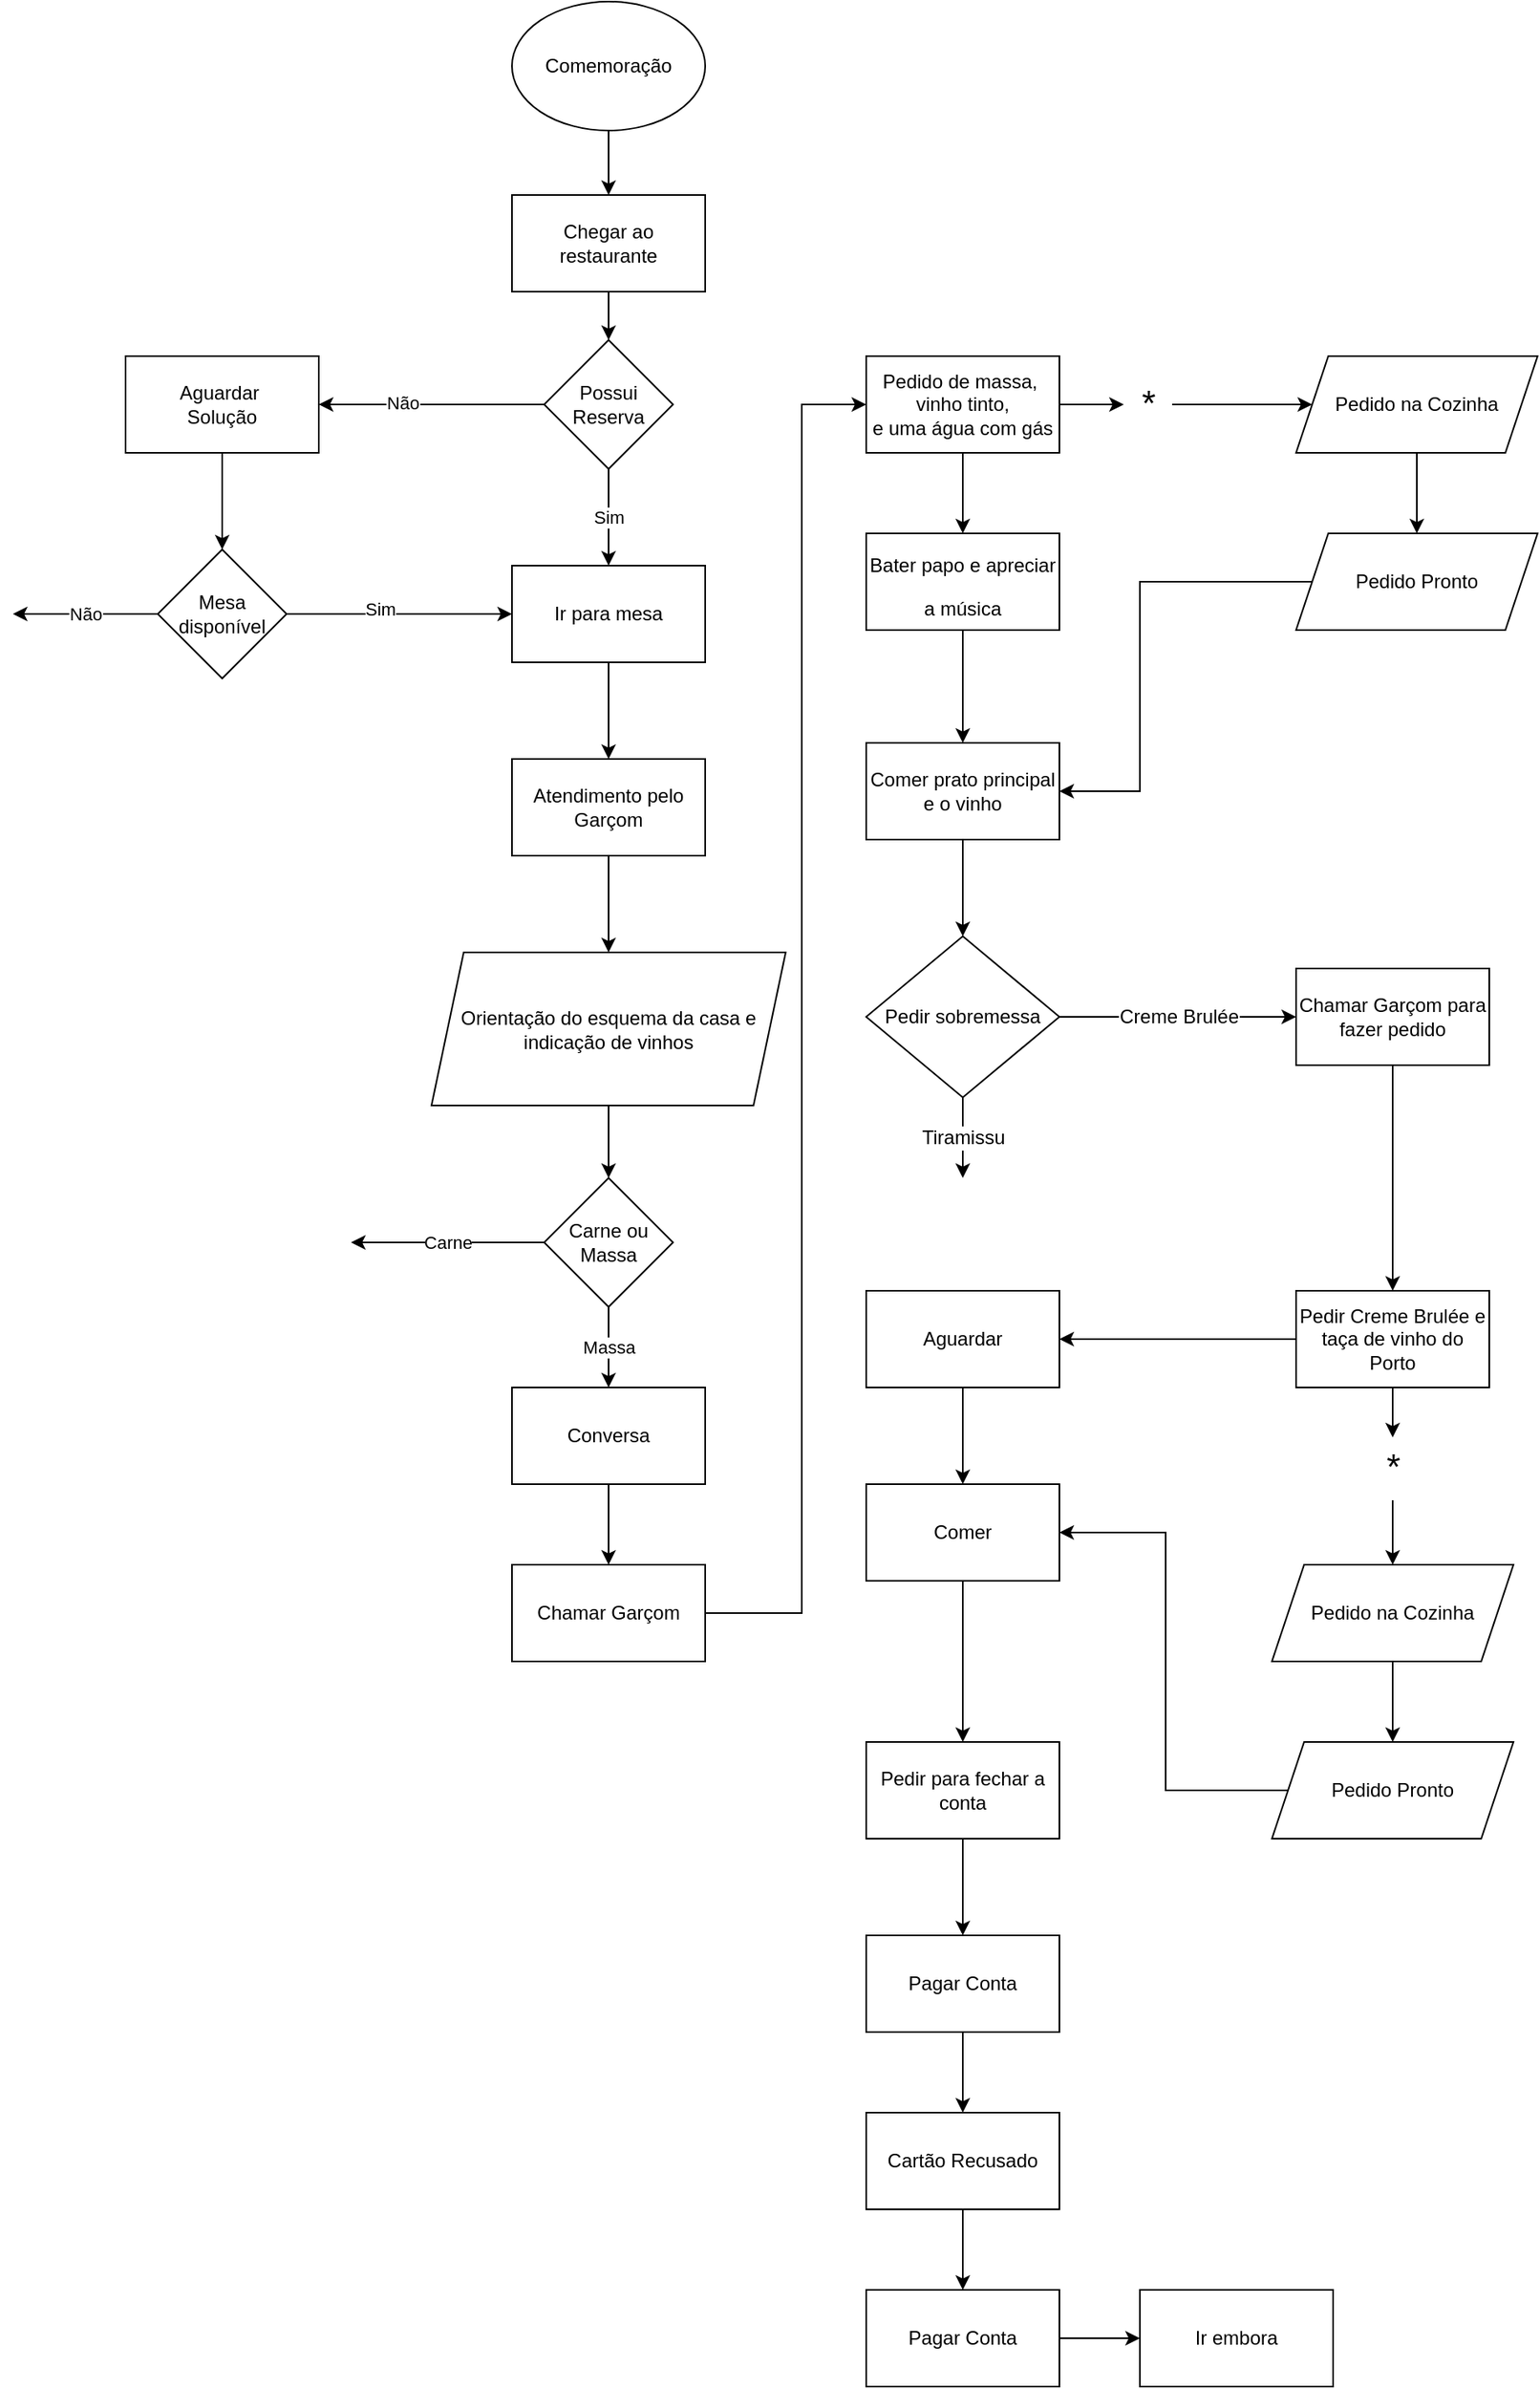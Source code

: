 <mxfile version="20.2.8" type="github">
  <diagram id="CsDq84LYK3NPVZI5AL57" name="Página-1">
    <mxGraphModel dx="1718" dy="662" grid="1" gridSize="10" guides="1" tooltips="1" connect="1" arrows="1" fold="1" page="1" pageScale="1" pageWidth="827" pageHeight="1169" math="0" shadow="0">
      <root>
        <mxCell id="0" />
        <mxCell id="1" parent="0" />
        <mxCell id="h2VD8IaXCJRkYgahIwb_-3" style="edgeStyle=orthogonalEdgeStyle;rounded=0;orthogonalLoop=1;jettySize=auto;html=1;exitX=0.5;exitY=1;exitDx=0;exitDy=0;entryX=0.5;entryY=0;entryDx=0;entryDy=0;" edge="1" parent="1" source="h2VD8IaXCJRkYgahIwb_-1" target="h2VD8IaXCJRkYgahIwb_-2">
          <mxGeometry relative="1" as="geometry" />
        </mxCell>
        <mxCell id="h2VD8IaXCJRkYgahIwb_-1" value="Comemoração" style="ellipse;whiteSpace=wrap;html=1;" vertex="1" parent="1">
          <mxGeometry x="340" y="10" width="120" height="80" as="geometry" />
        </mxCell>
        <mxCell id="h2VD8IaXCJRkYgahIwb_-5" style="edgeStyle=orthogonalEdgeStyle;rounded=0;orthogonalLoop=1;jettySize=auto;html=1;exitX=0.5;exitY=1;exitDx=0;exitDy=0;entryX=0.5;entryY=0;entryDx=0;entryDy=0;" edge="1" parent="1" source="h2VD8IaXCJRkYgahIwb_-2" target="h2VD8IaXCJRkYgahIwb_-4">
          <mxGeometry relative="1" as="geometry" />
        </mxCell>
        <mxCell id="h2VD8IaXCJRkYgahIwb_-2" value="Chegar ao restaurante" style="rounded=0;whiteSpace=wrap;html=1;" vertex="1" parent="1">
          <mxGeometry x="340" y="130" width="120" height="60" as="geometry" />
        </mxCell>
        <mxCell id="h2VD8IaXCJRkYgahIwb_-10" style="edgeStyle=orthogonalEdgeStyle;rounded=0;orthogonalLoop=1;jettySize=auto;html=1;exitX=0;exitY=0.5;exitDx=0;exitDy=0;entryX=1;entryY=0.5;entryDx=0;entryDy=0;" edge="1" parent="1" source="h2VD8IaXCJRkYgahIwb_-4" target="h2VD8IaXCJRkYgahIwb_-7">
          <mxGeometry relative="1" as="geometry" />
        </mxCell>
        <mxCell id="h2VD8IaXCJRkYgahIwb_-11" value="Não" style="edgeLabel;html=1;align=center;verticalAlign=middle;resizable=0;points=[];" vertex="1" connectable="0" parent="h2VD8IaXCJRkYgahIwb_-10">
          <mxGeometry x="0.257" y="-1" relative="1" as="geometry">
            <mxPoint as="offset" />
          </mxGeometry>
        </mxCell>
        <mxCell id="h2VD8IaXCJRkYgahIwb_-12" value="Sim" style="edgeStyle=orthogonalEdgeStyle;rounded=0;orthogonalLoop=1;jettySize=auto;html=1;exitX=0.5;exitY=1;exitDx=0;exitDy=0;entryX=0.5;entryY=0;entryDx=0;entryDy=0;" edge="1" parent="1" source="h2VD8IaXCJRkYgahIwb_-4" target="h2VD8IaXCJRkYgahIwb_-9">
          <mxGeometry relative="1" as="geometry" />
        </mxCell>
        <mxCell id="h2VD8IaXCJRkYgahIwb_-4" value="Possui&lt;br&gt;Reserva" style="rhombus;whiteSpace=wrap;html=1;" vertex="1" parent="1">
          <mxGeometry x="360" y="220" width="80" height="80" as="geometry" />
        </mxCell>
        <mxCell id="h2VD8IaXCJRkYgahIwb_-13" style="edgeStyle=orthogonalEdgeStyle;rounded=0;orthogonalLoop=1;jettySize=auto;html=1;exitX=0.5;exitY=1;exitDx=0;exitDy=0;entryX=0.5;entryY=0;entryDx=0;entryDy=0;" edge="1" parent="1" source="h2VD8IaXCJRkYgahIwb_-7" target="h2VD8IaXCJRkYgahIwb_-8">
          <mxGeometry relative="1" as="geometry" />
        </mxCell>
        <mxCell id="h2VD8IaXCJRkYgahIwb_-7" value="Aguardar&amp;nbsp;&lt;br&gt;Solução" style="rounded=0;whiteSpace=wrap;html=1;" vertex="1" parent="1">
          <mxGeometry x="100" y="230" width="120" height="60" as="geometry" />
        </mxCell>
        <mxCell id="h2VD8IaXCJRkYgahIwb_-14" style="edgeStyle=orthogonalEdgeStyle;rounded=0;orthogonalLoop=1;jettySize=auto;html=1;exitX=1;exitY=0.5;exitDx=0;exitDy=0;entryX=0;entryY=0.5;entryDx=0;entryDy=0;" edge="1" parent="1" source="h2VD8IaXCJRkYgahIwb_-8" target="h2VD8IaXCJRkYgahIwb_-9">
          <mxGeometry relative="1" as="geometry" />
        </mxCell>
        <mxCell id="h2VD8IaXCJRkYgahIwb_-15" value="Sim" style="edgeLabel;html=1;align=center;verticalAlign=middle;resizable=0;points=[];" vertex="1" connectable="0" parent="h2VD8IaXCJRkYgahIwb_-14">
          <mxGeometry x="-0.171" y="3" relative="1" as="geometry">
            <mxPoint as="offset" />
          </mxGeometry>
        </mxCell>
        <mxCell id="h2VD8IaXCJRkYgahIwb_-24" value="Não" style="edgeStyle=orthogonalEdgeStyle;rounded=0;orthogonalLoop=1;jettySize=auto;html=1;exitX=0;exitY=0.5;exitDx=0;exitDy=0;" edge="1" parent="1" source="h2VD8IaXCJRkYgahIwb_-8">
          <mxGeometry relative="1" as="geometry">
            <mxPoint x="30" y="390" as="targetPoint" />
          </mxGeometry>
        </mxCell>
        <mxCell id="h2VD8IaXCJRkYgahIwb_-8" value="Mesa disponível" style="rhombus;whiteSpace=wrap;html=1;" vertex="1" parent="1">
          <mxGeometry x="120" y="350" width="80" height="80" as="geometry" />
        </mxCell>
        <mxCell id="h2VD8IaXCJRkYgahIwb_-18" style="edgeStyle=orthogonalEdgeStyle;rounded=0;orthogonalLoop=1;jettySize=auto;html=1;exitX=0.5;exitY=1;exitDx=0;exitDy=0;entryX=0.5;entryY=0;entryDx=0;entryDy=0;" edge="1" parent="1" source="h2VD8IaXCJRkYgahIwb_-9" target="h2VD8IaXCJRkYgahIwb_-17">
          <mxGeometry relative="1" as="geometry" />
        </mxCell>
        <mxCell id="h2VD8IaXCJRkYgahIwb_-9" value="Ir para mesa" style="rounded=0;whiteSpace=wrap;html=1;" vertex="1" parent="1">
          <mxGeometry x="340" y="360" width="120" height="60" as="geometry" />
        </mxCell>
        <mxCell id="h2VD8IaXCJRkYgahIwb_-20" style="edgeStyle=orthogonalEdgeStyle;rounded=0;orthogonalLoop=1;jettySize=auto;html=1;exitX=0.5;exitY=1;exitDx=0;exitDy=0;entryX=0.5;entryY=0;entryDx=0;entryDy=0;" edge="1" parent="1" source="h2VD8IaXCJRkYgahIwb_-17" target="h2VD8IaXCJRkYgahIwb_-19">
          <mxGeometry relative="1" as="geometry" />
        </mxCell>
        <mxCell id="h2VD8IaXCJRkYgahIwb_-17" value="Atendimento pelo Garçom" style="rounded=0;whiteSpace=wrap;html=1;" vertex="1" parent="1">
          <mxGeometry x="340" y="480" width="120" height="60" as="geometry" />
        </mxCell>
        <mxCell id="h2VD8IaXCJRkYgahIwb_-22" style="edgeStyle=orthogonalEdgeStyle;rounded=0;orthogonalLoop=1;jettySize=auto;html=1;exitX=0.5;exitY=1;exitDx=0;exitDy=0;entryX=0.5;entryY=0;entryDx=0;entryDy=0;" edge="1" parent="1" source="h2VD8IaXCJRkYgahIwb_-19" target="h2VD8IaXCJRkYgahIwb_-21">
          <mxGeometry relative="1" as="geometry" />
        </mxCell>
        <mxCell id="h2VD8IaXCJRkYgahIwb_-19" value="Orientação do esquema da casa e indicação de vinhos" style="shape=parallelogram;perimeter=parallelogramPerimeter;whiteSpace=wrap;html=1;fixedSize=1;" vertex="1" parent="1">
          <mxGeometry x="290" y="600" width="220" height="95" as="geometry" />
        </mxCell>
        <mxCell id="h2VD8IaXCJRkYgahIwb_-23" value="Carne" style="edgeStyle=orthogonalEdgeStyle;rounded=0;orthogonalLoop=1;jettySize=auto;html=1;exitX=0;exitY=0.5;exitDx=0;exitDy=0;" edge="1" parent="1" source="h2VD8IaXCJRkYgahIwb_-21">
          <mxGeometry relative="1" as="geometry">
            <mxPoint x="240" y="780" as="targetPoint" />
          </mxGeometry>
        </mxCell>
        <mxCell id="h2VD8IaXCJRkYgahIwb_-26" value="Massa" style="edgeStyle=orthogonalEdgeStyle;rounded=0;orthogonalLoop=1;jettySize=auto;html=1;exitX=0.5;exitY=1;exitDx=0;exitDy=0;entryX=0.5;entryY=0;entryDx=0;entryDy=0;" edge="1" parent="1" source="h2VD8IaXCJRkYgahIwb_-21" target="h2VD8IaXCJRkYgahIwb_-25">
          <mxGeometry relative="1" as="geometry" />
        </mxCell>
        <mxCell id="h2VD8IaXCJRkYgahIwb_-21" value="Carne ou Massa" style="rhombus;whiteSpace=wrap;html=1;" vertex="1" parent="1">
          <mxGeometry x="360" y="740" width="80" height="80" as="geometry" />
        </mxCell>
        <mxCell id="h2VD8IaXCJRkYgahIwb_-28" style="edgeStyle=orthogonalEdgeStyle;rounded=0;orthogonalLoop=1;jettySize=auto;html=1;exitX=0.5;exitY=1;exitDx=0;exitDy=0;entryX=0.5;entryY=0;entryDx=0;entryDy=0;" edge="1" parent="1" source="h2VD8IaXCJRkYgahIwb_-25" target="h2VD8IaXCJRkYgahIwb_-27">
          <mxGeometry relative="1" as="geometry" />
        </mxCell>
        <mxCell id="h2VD8IaXCJRkYgahIwb_-25" value="Conversa" style="rounded=0;whiteSpace=wrap;html=1;" vertex="1" parent="1">
          <mxGeometry x="340" y="870" width="120" height="60" as="geometry" />
        </mxCell>
        <mxCell id="h2VD8IaXCJRkYgahIwb_-30" style="edgeStyle=orthogonalEdgeStyle;rounded=0;orthogonalLoop=1;jettySize=auto;html=1;exitX=1;exitY=0.5;exitDx=0;exitDy=0;entryX=0;entryY=0.5;entryDx=0;entryDy=0;" edge="1" parent="1" source="h2VD8IaXCJRkYgahIwb_-27" target="h2VD8IaXCJRkYgahIwb_-29">
          <mxGeometry relative="1" as="geometry">
            <Array as="points">
              <mxPoint x="520" y="1010" />
              <mxPoint x="520" y="260" />
            </Array>
          </mxGeometry>
        </mxCell>
        <mxCell id="h2VD8IaXCJRkYgahIwb_-27" value="Chamar Garçom" style="rounded=0;whiteSpace=wrap;html=1;" vertex="1" parent="1">
          <mxGeometry x="340" y="980" width="120" height="60" as="geometry" />
        </mxCell>
        <mxCell id="h2VD8IaXCJRkYgahIwb_-34" style="edgeStyle=orthogonalEdgeStyle;rounded=0;orthogonalLoop=1;jettySize=auto;html=1;exitX=1;exitY=0.5;exitDx=0;exitDy=0;" edge="1" parent="1" source="h2VD8IaXCJRkYgahIwb_-29" target="h2VD8IaXCJRkYgahIwb_-33">
          <mxGeometry relative="1" as="geometry" />
        </mxCell>
        <mxCell id="h2VD8IaXCJRkYgahIwb_-40" style="edgeStyle=orthogonalEdgeStyle;rounded=0;orthogonalLoop=1;jettySize=auto;html=1;exitX=0.5;exitY=1;exitDx=0;exitDy=0;entryX=0.5;entryY=0;entryDx=0;entryDy=0;fontSize=12;" edge="1" parent="1" source="h2VD8IaXCJRkYgahIwb_-29" target="h2VD8IaXCJRkYgahIwb_-39">
          <mxGeometry relative="1" as="geometry" />
        </mxCell>
        <mxCell id="h2VD8IaXCJRkYgahIwb_-29" value="Pedido de massa,&amp;nbsp;&lt;br&gt;vinho tinto,&lt;br&gt;e uma água com gás" style="rounded=0;whiteSpace=wrap;html=1;" vertex="1" parent="1">
          <mxGeometry x="560" y="230" width="120" height="60" as="geometry" />
        </mxCell>
        <mxCell id="h2VD8IaXCJRkYgahIwb_-37" style="edgeStyle=orthogonalEdgeStyle;rounded=0;orthogonalLoop=1;jettySize=auto;html=1;exitX=0.5;exitY=1;exitDx=0;exitDy=0;entryX=0.5;entryY=0;entryDx=0;entryDy=0;fontSize=22;" edge="1" parent="1" source="h2VD8IaXCJRkYgahIwb_-31" target="h2VD8IaXCJRkYgahIwb_-36">
          <mxGeometry relative="1" as="geometry" />
        </mxCell>
        <mxCell id="h2VD8IaXCJRkYgahIwb_-31" value="Pedido na Cozinha" style="shape=parallelogram;perimeter=parallelogramPerimeter;whiteSpace=wrap;html=1;fixedSize=1;" vertex="1" parent="1">
          <mxGeometry x="827" y="230" width="150" height="60" as="geometry" />
        </mxCell>
        <mxCell id="h2VD8IaXCJRkYgahIwb_-35" style="edgeStyle=orthogonalEdgeStyle;rounded=0;orthogonalLoop=1;jettySize=auto;html=1;entryX=0;entryY=0.5;entryDx=0;entryDy=0;fontSize=22;" edge="1" parent="1" source="h2VD8IaXCJRkYgahIwb_-33" target="h2VD8IaXCJRkYgahIwb_-31">
          <mxGeometry relative="1" as="geometry" />
        </mxCell>
        <mxCell id="h2VD8IaXCJRkYgahIwb_-33" value="&lt;font style=&quot;font-size: 22px;&quot;&gt;*&lt;/font&gt;" style="text;html=1;align=center;verticalAlign=middle;resizable=0;points=[];autosize=1;strokeColor=none;fillColor=none;strokeWidth=13;" vertex="1" parent="1">
          <mxGeometry x="720" y="240" width="30" height="40" as="geometry" />
        </mxCell>
        <mxCell id="h2VD8IaXCJRkYgahIwb_-43" style="edgeStyle=orthogonalEdgeStyle;rounded=0;orthogonalLoop=1;jettySize=auto;html=1;entryX=1;entryY=0.5;entryDx=0;entryDy=0;fontSize=12;" edge="1" parent="1" source="h2VD8IaXCJRkYgahIwb_-36" target="h2VD8IaXCJRkYgahIwb_-42">
          <mxGeometry relative="1" as="geometry">
            <Array as="points">
              <mxPoint x="730" y="370" />
              <mxPoint x="730" y="500" />
            </Array>
          </mxGeometry>
        </mxCell>
        <mxCell id="h2VD8IaXCJRkYgahIwb_-36" value="Pedido Pronto" style="shape=parallelogram;perimeter=parallelogramPerimeter;whiteSpace=wrap;html=1;fixedSize=1;" vertex="1" parent="1">
          <mxGeometry x="827" y="340" width="150" height="60" as="geometry" />
        </mxCell>
        <mxCell id="h2VD8IaXCJRkYgahIwb_-44" style="edgeStyle=orthogonalEdgeStyle;rounded=0;orthogonalLoop=1;jettySize=auto;html=1;exitX=0.5;exitY=1;exitDx=0;exitDy=0;entryX=0.5;entryY=0;entryDx=0;entryDy=0;fontSize=12;" edge="1" parent="1" source="h2VD8IaXCJRkYgahIwb_-39" target="h2VD8IaXCJRkYgahIwb_-42">
          <mxGeometry relative="1" as="geometry" />
        </mxCell>
        <mxCell id="h2VD8IaXCJRkYgahIwb_-39" value="&lt;font style=&quot;font-size: 12px;&quot;&gt;Bater papo e apreciar a música&lt;/font&gt;" style="rounded=0;whiteSpace=wrap;html=1;strokeWidth=1;fontSize=22;" vertex="1" parent="1">
          <mxGeometry x="560" y="340" width="120" height="60" as="geometry" />
        </mxCell>
        <mxCell id="h2VD8IaXCJRkYgahIwb_-50" style="edgeStyle=orthogonalEdgeStyle;rounded=0;orthogonalLoop=1;jettySize=auto;html=1;exitX=0.5;exitY=1;exitDx=0;exitDy=0;entryX=0.5;entryY=0;entryDx=0;entryDy=0;fontSize=12;" edge="1" parent="1" source="h2VD8IaXCJRkYgahIwb_-42" target="h2VD8IaXCJRkYgahIwb_-45">
          <mxGeometry relative="1" as="geometry" />
        </mxCell>
        <mxCell id="h2VD8IaXCJRkYgahIwb_-42" value="Comer prato principal e o vinho" style="rounded=0;whiteSpace=wrap;html=1;strokeWidth=1;fontSize=12;" vertex="1" parent="1">
          <mxGeometry x="560" y="470" width="120" height="60" as="geometry" />
        </mxCell>
        <mxCell id="h2VD8IaXCJRkYgahIwb_-47" value="Tiramissu" style="edgeStyle=orthogonalEdgeStyle;rounded=0;orthogonalLoop=1;jettySize=auto;html=1;fontSize=12;" edge="1" parent="1" source="h2VD8IaXCJRkYgahIwb_-45">
          <mxGeometry relative="1" as="geometry">
            <mxPoint x="620" y="740" as="targetPoint" />
            <Array as="points">
              <mxPoint x="620" y="720" />
              <mxPoint x="620" y="720" />
            </Array>
          </mxGeometry>
        </mxCell>
        <mxCell id="h2VD8IaXCJRkYgahIwb_-49" value="Creme Brulée" style="edgeStyle=orthogonalEdgeStyle;rounded=0;orthogonalLoop=1;jettySize=auto;html=1;exitX=1;exitY=0.5;exitDx=0;exitDy=0;entryX=0;entryY=0.5;entryDx=0;entryDy=0;fontSize=12;" edge="1" parent="1" source="h2VD8IaXCJRkYgahIwb_-45" target="h2VD8IaXCJRkYgahIwb_-48">
          <mxGeometry relative="1" as="geometry" />
        </mxCell>
        <mxCell id="h2VD8IaXCJRkYgahIwb_-45" value="Pedir sobremessa" style="rhombus;whiteSpace=wrap;html=1;strokeWidth=1;fontSize=12;" vertex="1" parent="1">
          <mxGeometry x="560" y="590" width="120" height="100" as="geometry" />
        </mxCell>
        <mxCell id="h2VD8IaXCJRkYgahIwb_-52" style="edgeStyle=orthogonalEdgeStyle;rounded=0;orthogonalLoop=1;jettySize=auto;html=1;exitX=0.5;exitY=1;exitDx=0;exitDy=0;entryX=0.5;entryY=0;entryDx=0;entryDy=0;fontSize=12;" edge="1" parent="1" source="h2VD8IaXCJRkYgahIwb_-48" target="h2VD8IaXCJRkYgahIwb_-51">
          <mxGeometry relative="1" as="geometry" />
        </mxCell>
        <mxCell id="h2VD8IaXCJRkYgahIwb_-48" value="Chamar Garçom para fazer pedido" style="rounded=0;whiteSpace=wrap;html=1;strokeWidth=1;fontSize=12;" vertex="1" parent="1">
          <mxGeometry x="827" y="610" width="120" height="60" as="geometry" />
        </mxCell>
        <mxCell id="h2VD8IaXCJRkYgahIwb_-54" style="edgeStyle=orthogonalEdgeStyle;rounded=0;orthogonalLoop=1;jettySize=auto;html=1;exitX=0.5;exitY=1;exitDx=0;exitDy=0;entryX=0.5;entryY=0.025;entryDx=0;entryDy=0;entryPerimeter=0;fontSize=12;" edge="1" parent="1" source="h2VD8IaXCJRkYgahIwb_-51" target="h2VD8IaXCJRkYgahIwb_-53">
          <mxGeometry relative="1" as="geometry" />
        </mxCell>
        <mxCell id="h2VD8IaXCJRkYgahIwb_-60" style="edgeStyle=orthogonalEdgeStyle;rounded=0;orthogonalLoop=1;jettySize=auto;html=1;entryX=1;entryY=0.5;entryDx=0;entryDy=0;fontSize=12;" edge="1" parent="1" source="h2VD8IaXCJRkYgahIwb_-51" target="h2VD8IaXCJRkYgahIwb_-59">
          <mxGeometry relative="1" as="geometry" />
        </mxCell>
        <mxCell id="h2VD8IaXCJRkYgahIwb_-51" value="Pedir Creme Brulée e taça de vinho do Porto" style="rounded=0;whiteSpace=wrap;html=1;strokeWidth=1;fontSize=12;" vertex="1" parent="1">
          <mxGeometry x="827" y="810" width="120" height="60" as="geometry" />
        </mxCell>
        <mxCell id="h2VD8IaXCJRkYgahIwb_-58" style="edgeStyle=orthogonalEdgeStyle;rounded=0;orthogonalLoop=1;jettySize=auto;html=1;entryX=0.5;entryY=0;entryDx=0;entryDy=0;fontSize=12;" edge="1" parent="1" source="h2VD8IaXCJRkYgahIwb_-53" target="h2VD8IaXCJRkYgahIwb_-56">
          <mxGeometry relative="1" as="geometry" />
        </mxCell>
        <mxCell id="h2VD8IaXCJRkYgahIwb_-53" value="&lt;font style=&quot;font-size: 22px;&quot;&gt;*&lt;/font&gt;" style="text;html=1;align=center;verticalAlign=middle;resizable=0;points=[];autosize=1;strokeColor=none;fillColor=none;strokeWidth=13;" vertex="1" parent="1">
          <mxGeometry x="872" y="900" width="30" height="40" as="geometry" />
        </mxCell>
        <mxCell id="h2VD8IaXCJRkYgahIwb_-55" style="edgeStyle=orthogonalEdgeStyle;rounded=0;orthogonalLoop=1;jettySize=auto;html=1;exitX=0.5;exitY=1;exitDx=0;exitDy=0;entryX=0.5;entryY=0;entryDx=0;entryDy=0;fontSize=22;" edge="1" parent="1" source="h2VD8IaXCJRkYgahIwb_-56" target="h2VD8IaXCJRkYgahIwb_-57">
          <mxGeometry relative="1" as="geometry" />
        </mxCell>
        <mxCell id="h2VD8IaXCJRkYgahIwb_-56" value="Pedido na Cozinha" style="shape=parallelogram;perimeter=parallelogramPerimeter;whiteSpace=wrap;html=1;fixedSize=1;" vertex="1" parent="1">
          <mxGeometry x="812" y="980" width="150" height="60" as="geometry" />
        </mxCell>
        <mxCell id="h2VD8IaXCJRkYgahIwb_-63" style="edgeStyle=orthogonalEdgeStyle;rounded=0;orthogonalLoop=1;jettySize=auto;html=1;exitX=0;exitY=0.5;exitDx=0;exitDy=0;entryX=1;entryY=0.5;entryDx=0;entryDy=0;fontSize=12;" edge="1" parent="1" source="h2VD8IaXCJRkYgahIwb_-57" target="h2VD8IaXCJRkYgahIwb_-61">
          <mxGeometry relative="1" as="geometry" />
        </mxCell>
        <mxCell id="h2VD8IaXCJRkYgahIwb_-57" value="Pedido Pronto" style="shape=parallelogram;perimeter=parallelogramPerimeter;whiteSpace=wrap;html=1;fixedSize=1;" vertex="1" parent="1">
          <mxGeometry x="812" y="1090" width="150" height="60" as="geometry" />
        </mxCell>
        <mxCell id="h2VD8IaXCJRkYgahIwb_-62" style="edgeStyle=orthogonalEdgeStyle;rounded=0;orthogonalLoop=1;jettySize=auto;html=1;exitX=0.5;exitY=1;exitDx=0;exitDy=0;entryX=0.5;entryY=0;entryDx=0;entryDy=0;fontSize=12;" edge="1" parent="1" source="h2VD8IaXCJRkYgahIwb_-59" target="h2VD8IaXCJRkYgahIwb_-61">
          <mxGeometry relative="1" as="geometry" />
        </mxCell>
        <mxCell id="h2VD8IaXCJRkYgahIwb_-59" value="Aguardar" style="rounded=0;whiteSpace=wrap;html=1;strokeWidth=1;fontSize=12;" vertex="1" parent="1">
          <mxGeometry x="560" y="810" width="120" height="60" as="geometry" />
        </mxCell>
        <mxCell id="h2VD8IaXCJRkYgahIwb_-65" style="edgeStyle=orthogonalEdgeStyle;rounded=0;orthogonalLoop=1;jettySize=auto;html=1;exitX=0.5;exitY=1;exitDx=0;exitDy=0;entryX=0.5;entryY=0;entryDx=0;entryDy=0;fontSize=12;" edge="1" parent="1" source="h2VD8IaXCJRkYgahIwb_-61" target="h2VD8IaXCJRkYgahIwb_-64">
          <mxGeometry relative="1" as="geometry" />
        </mxCell>
        <mxCell id="h2VD8IaXCJRkYgahIwb_-61" value="Comer" style="rounded=0;whiteSpace=wrap;html=1;strokeWidth=1;fontSize=12;" vertex="1" parent="1">
          <mxGeometry x="560" y="930" width="120" height="60" as="geometry" />
        </mxCell>
        <mxCell id="h2VD8IaXCJRkYgahIwb_-70" style="edgeStyle=orthogonalEdgeStyle;rounded=0;orthogonalLoop=1;jettySize=auto;html=1;exitX=0.5;exitY=1;exitDx=0;exitDy=0;entryX=0.5;entryY=0;entryDx=0;entryDy=0;fontSize=12;" edge="1" parent="1" source="h2VD8IaXCJRkYgahIwb_-64" target="h2VD8IaXCJRkYgahIwb_-66">
          <mxGeometry relative="1" as="geometry" />
        </mxCell>
        <mxCell id="h2VD8IaXCJRkYgahIwb_-64" value="Pedir para fechar a conta" style="rounded=0;whiteSpace=wrap;html=1;strokeWidth=1;fontSize=12;" vertex="1" parent="1">
          <mxGeometry x="560" y="1090" width="120" height="60" as="geometry" />
        </mxCell>
        <mxCell id="h2VD8IaXCJRkYgahIwb_-71" style="edgeStyle=orthogonalEdgeStyle;rounded=0;orthogonalLoop=1;jettySize=auto;html=1;exitX=0.5;exitY=1;exitDx=0;exitDy=0;entryX=0.5;entryY=0;entryDx=0;entryDy=0;fontSize=12;" edge="1" parent="1" source="h2VD8IaXCJRkYgahIwb_-66" target="h2VD8IaXCJRkYgahIwb_-68">
          <mxGeometry relative="1" as="geometry" />
        </mxCell>
        <mxCell id="h2VD8IaXCJRkYgahIwb_-66" value="Pagar Conta" style="rounded=0;whiteSpace=wrap;html=1;strokeWidth=1;fontSize=12;" vertex="1" parent="1">
          <mxGeometry x="560" y="1210" width="120" height="60" as="geometry" />
        </mxCell>
        <mxCell id="h2VD8IaXCJRkYgahIwb_-74" style="edgeStyle=orthogonalEdgeStyle;rounded=0;orthogonalLoop=1;jettySize=auto;html=1;exitX=1;exitY=0.5;exitDx=0;exitDy=0;entryX=0;entryY=0.5;entryDx=0;entryDy=0;fontSize=12;" edge="1" parent="1" source="h2VD8IaXCJRkYgahIwb_-67" target="h2VD8IaXCJRkYgahIwb_-73">
          <mxGeometry relative="1" as="geometry" />
        </mxCell>
        <mxCell id="h2VD8IaXCJRkYgahIwb_-67" value="Pagar Conta" style="rounded=0;whiteSpace=wrap;html=1;strokeWidth=1;fontSize=12;" vertex="1" parent="1">
          <mxGeometry x="560" y="1430" width="120" height="60" as="geometry" />
        </mxCell>
        <mxCell id="h2VD8IaXCJRkYgahIwb_-72" style="edgeStyle=orthogonalEdgeStyle;rounded=0;orthogonalLoop=1;jettySize=auto;html=1;exitX=0.5;exitY=1;exitDx=0;exitDy=0;entryX=0.5;entryY=0;entryDx=0;entryDy=0;fontSize=12;" edge="1" parent="1" source="h2VD8IaXCJRkYgahIwb_-68" target="h2VD8IaXCJRkYgahIwb_-67">
          <mxGeometry relative="1" as="geometry" />
        </mxCell>
        <mxCell id="h2VD8IaXCJRkYgahIwb_-68" value="Cartão Recusado" style="rounded=0;whiteSpace=wrap;html=1;strokeWidth=1;fontSize=12;" vertex="1" parent="1">
          <mxGeometry x="560" y="1320" width="120" height="60" as="geometry" />
        </mxCell>
        <mxCell id="h2VD8IaXCJRkYgahIwb_-73" value="Ir embora" style="rounded=0;whiteSpace=wrap;html=1;strokeWidth=1;fontSize=12;" vertex="1" parent="1">
          <mxGeometry x="730" y="1430" width="120" height="60" as="geometry" />
        </mxCell>
      </root>
    </mxGraphModel>
  </diagram>
</mxfile>
